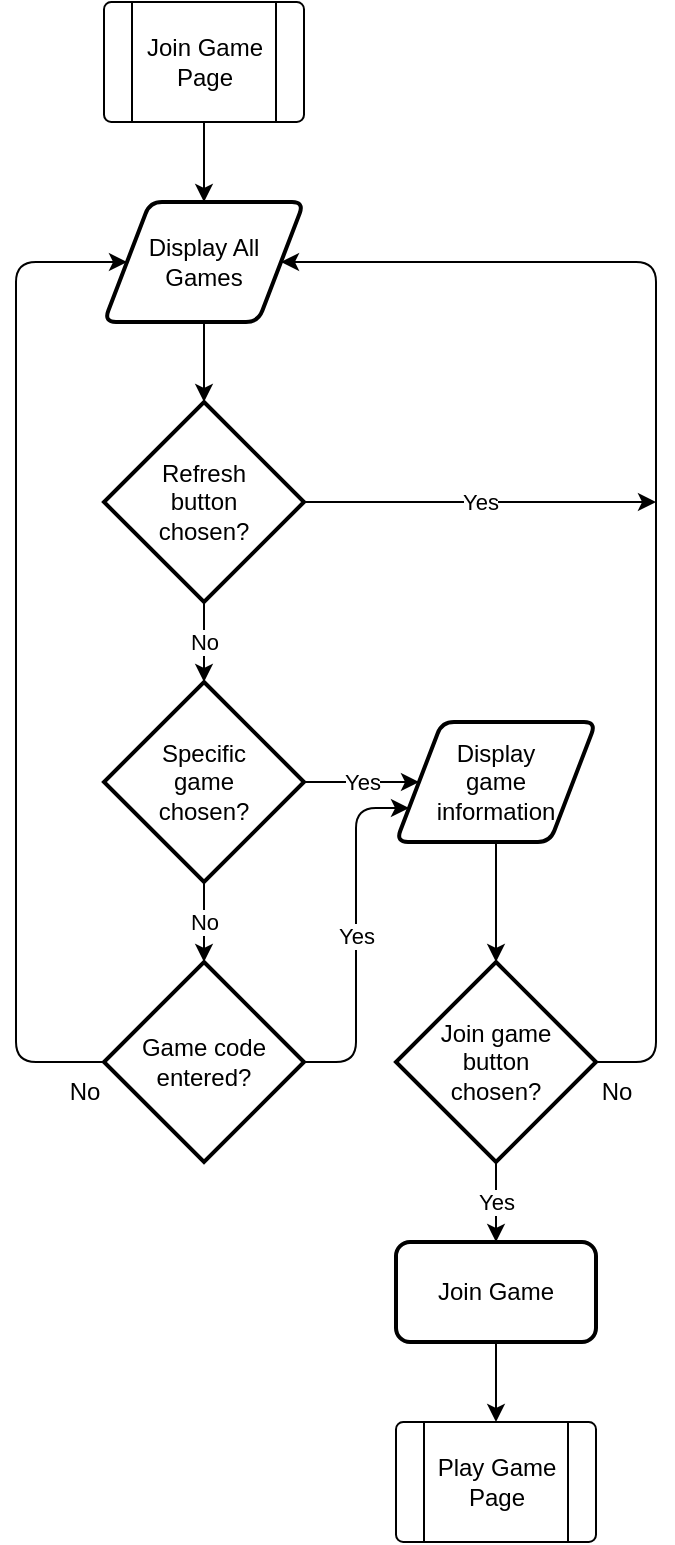 <mxfile>
    <diagram id="dnXp4SHmtnKkVa-S23ir" name="Page-1">
        <mxGraphModel dx="1130" dy="779" grid="1" gridSize="10" guides="1" tooltips="1" connect="1" arrows="1" fold="1" page="1" pageScale="1" pageWidth="827" pageHeight="1169" math="0" shadow="0">
            <root>
                <mxCell id="0"/>
                <mxCell id="1" parent="0"/>
                <mxCell id="2" value="" style="verticalLabelPosition=bottom;verticalAlign=top;html=1;shape=process;whiteSpace=wrap;rounded=1;size=0.14;arcSize=6;" parent="1" vertex="1">
                    <mxGeometry x="364" y="10" width="100" height="60" as="geometry"/>
                </mxCell>
                <mxCell id="6" style="edgeStyle=none;html=1;entryX=0.5;entryY=0;entryDx=0;entryDy=0;" parent="1" target="4" edge="1">
                    <mxGeometry relative="1" as="geometry">
                        <mxPoint x="414" y="70" as="sourcePoint"/>
                    </mxGeometry>
                </mxCell>
                <mxCell id="3" value="Join Game&lt;br&gt;Page" style="text;html=1;align=center;verticalAlign=middle;resizable=0;points=[];autosize=1;strokeColor=none;fillColor=none;" parent="1" vertex="1">
                    <mxGeometry x="374" y="20" width="80" height="40" as="geometry"/>
                </mxCell>
                <mxCell id="8" style="edgeStyle=none;html=1;" parent="1" source="4" target="7" edge="1">
                    <mxGeometry relative="1" as="geometry"/>
                </mxCell>
                <mxCell id="4" value="Display All&lt;br&gt;Games" style="shape=parallelogram;html=1;strokeWidth=2;perimeter=parallelogramPerimeter;whiteSpace=wrap;rounded=1;arcSize=12;size=0.23;" parent="1" vertex="1">
                    <mxGeometry x="364" y="110" width="100" height="60" as="geometry"/>
                </mxCell>
                <mxCell id="14" value="No" style="edgeStyle=none;html=1;" parent="1" source="7" target="12" edge="1">
                    <mxGeometry relative="1" as="geometry"/>
                </mxCell>
                <mxCell id="26" value="Yes" style="edgeStyle=none;html=1;" parent="1" source="7" edge="1">
                    <mxGeometry relative="1" as="geometry">
                        <mxPoint x="640" y="260" as="targetPoint"/>
                    </mxGeometry>
                </mxCell>
                <mxCell id="7" value="Refresh&lt;br&gt;button&lt;br&gt;chosen?" style="strokeWidth=2;html=1;shape=mxgraph.flowchart.decision;whiteSpace=wrap;" parent="1" vertex="1">
                    <mxGeometry x="364" y="210" width="100" height="100" as="geometry"/>
                </mxCell>
                <mxCell id="16" value="Yes" style="edgeStyle=none;html=1;entryX=0;entryY=0.5;entryDx=0;entryDy=0;" parent="1" source="12" target="15" edge="1">
                    <mxGeometry relative="1" as="geometry"/>
                </mxCell>
                <mxCell id="31" value="No" style="edgeStyle=none;html=1;" parent="1" source="12" target="27" edge="1">
                    <mxGeometry relative="1" as="geometry"/>
                </mxCell>
                <mxCell id="12" value="Specific&lt;br&gt;game&lt;br&gt;chosen?" style="strokeWidth=2;html=1;shape=mxgraph.flowchart.decision;whiteSpace=wrap;" parent="1" vertex="1">
                    <mxGeometry x="364" y="350" width="100" height="100" as="geometry"/>
                </mxCell>
                <mxCell id="18" style="edgeStyle=none;html=1;" parent="1" source="15" target="17" edge="1">
                    <mxGeometry relative="1" as="geometry"/>
                </mxCell>
                <mxCell id="15" value="Display&lt;br&gt;game&lt;br&gt;information" style="shape=parallelogram;html=1;strokeWidth=2;perimeter=parallelogramPerimeter;whiteSpace=wrap;rounded=1;arcSize=12;size=0.23;" parent="1" vertex="1">
                    <mxGeometry x="510" y="370" width="100" height="60" as="geometry"/>
                </mxCell>
                <mxCell id="23" value="Yes" style="edgeStyle=none;html=1;" parent="1" source="17" target="19" edge="1">
                    <mxGeometry relative="1" as="geometry"/>
                </mxCell>
                <mxCell id="24" style="edgeStyle=none;html=1;entryX=1;entryY=0.5;entryDx=0;entryDy=0;" parent="1" source="17" edge="1" target="4">
                    <mxGeometry relative="1" as="geometry">
                        <mxPoint x="420" y="90" as="targetPoint"/>
                        <Array as="points">
                            <mxPoint x="640" y="540"/>
                            <mxPoint x="640" y="320"/>
                            <mxPoint x="640" y="140"/>
                        </Array>
                    </mxGeometry>
                </mxCell>
                <mxCell id="17" value="Join game&lt;br&gt;button&lt;br&gt;chosen?" style="strokeWidth=2;html=1;shape=mxgraph.flowchart.decision;whiteSpace=wrap;" parent="1" vertex="1">
                    <mxGeometry x="510" y="490" width="100" height="100" as="geometry"/>
                </mxCell>
                <mxCell id="22" style="edgeStyle=none;html=1;entryX=0.5;entryY=0;entryDx=0;entryDy=0;" parent="1" source="19" target="20" edge="1">
                    <mxGeometry relative="1" as="geometry"/>
                </mxCell>
                <mxCell id="19" value="Join Game" style="rounded=1;whiteSpace=wrap;html=1;absoluteArcSize=1;arcSize=14;strokeWidth=2;" parent="1" vertex="1">
                    <mxGeometry x="510" y="630" width="100" height="50" as="geometry"/>
                </mxCell>
                <mxCell id="20" value="" style="verticalLabelPosition=bottom;verticalAlign=top;html=1;shape=process;whiteSpace=wrap;rounded=1;size=0.14;arcSize=6;" parent="1" vertex="1">
                    <mxGeometry x="510" y="720" width="100" height="60" as="geometry"/>
                </mxCell>
                <mxCell id="21" value="Play Game&lt;br&gt;Page" style="text;html=1;align=center;verticalAlign=middle;resizable=0;points=[];autosize=1;strokeColor=none;fillColor=none;" parent="1" vertex="1">
                    <mxGeometry x="520" y="730" width="80" height="40" as="geometry"/>
                </mxCell>
                <mxCell id="25" value="No" style="text;html=1;align=center;verticalAlign=middle;resizable=0;points=[];autosize=1;strokeColor=none;fillColor=none;" parent="1" vertex="1">
                    <mxGeometry x="600" y="540" width="40" height="30" as="geometry"/>
                </mxCell>
                <mxCell id="28" style="edgeStyle=none;html=1;entryX=0;entryY=0.5;entryDx=0;entryDy=0;" parent="1" source="27" edge="1" target="4">
                    <mxGeometry relative="1" as="geometry">
                        <mxPoint x="414" y="90" as="targetPoint"/>
                        <Array as="points">
                            <mxPoint x="320" y="540"/>
                            <mxPoint x="320" y="140"/>
                        </Array>
                    </mxGeometry>
                </mxCell>
                <mxCell id="32" value="Yes" style="edgeStyle=none;html=1;entryX=0;entryY=0.75;entryDx=0;entryDy=0;" parent="1" source="27" edge="1" target="15">
                    <mxGeometry relative="1" as="geometry">
                        <mxPoint x="490" y="400" as="targetPoint"/>
                        <Array as="points">
                            <mxPoint x="490" y="540"/>
                            <mxPoint x="490" y="413"/>
                        </Array>
                    </mxGeometry>
                </mxCell>
                <mxCell id="27" value="Game code&lt;br&gt;entered?" style="strokeWidth=2;html=1;shape=mxgraph.flowchart.decision;whiteSpace=wrap;" parent="1" vertex="1">
                    <mxGeometry x="364" y="490" width="100" height="100" as="geometry"/>
                </mxCell>
                <mxCell id="29" value="No" style="text;html=1;align=center;verticalAlign=middle;resizable=0;points=[];autosize=1;strokeColor=none;fillColor=none;" parent="1" vertex="1">
                    <mxGeometry x="334" y="540" width="40" height="30" as="geometry"/>
                </mxCell>
            </root>
        </mxGraphModel>
    </diagram>
</mxfile>